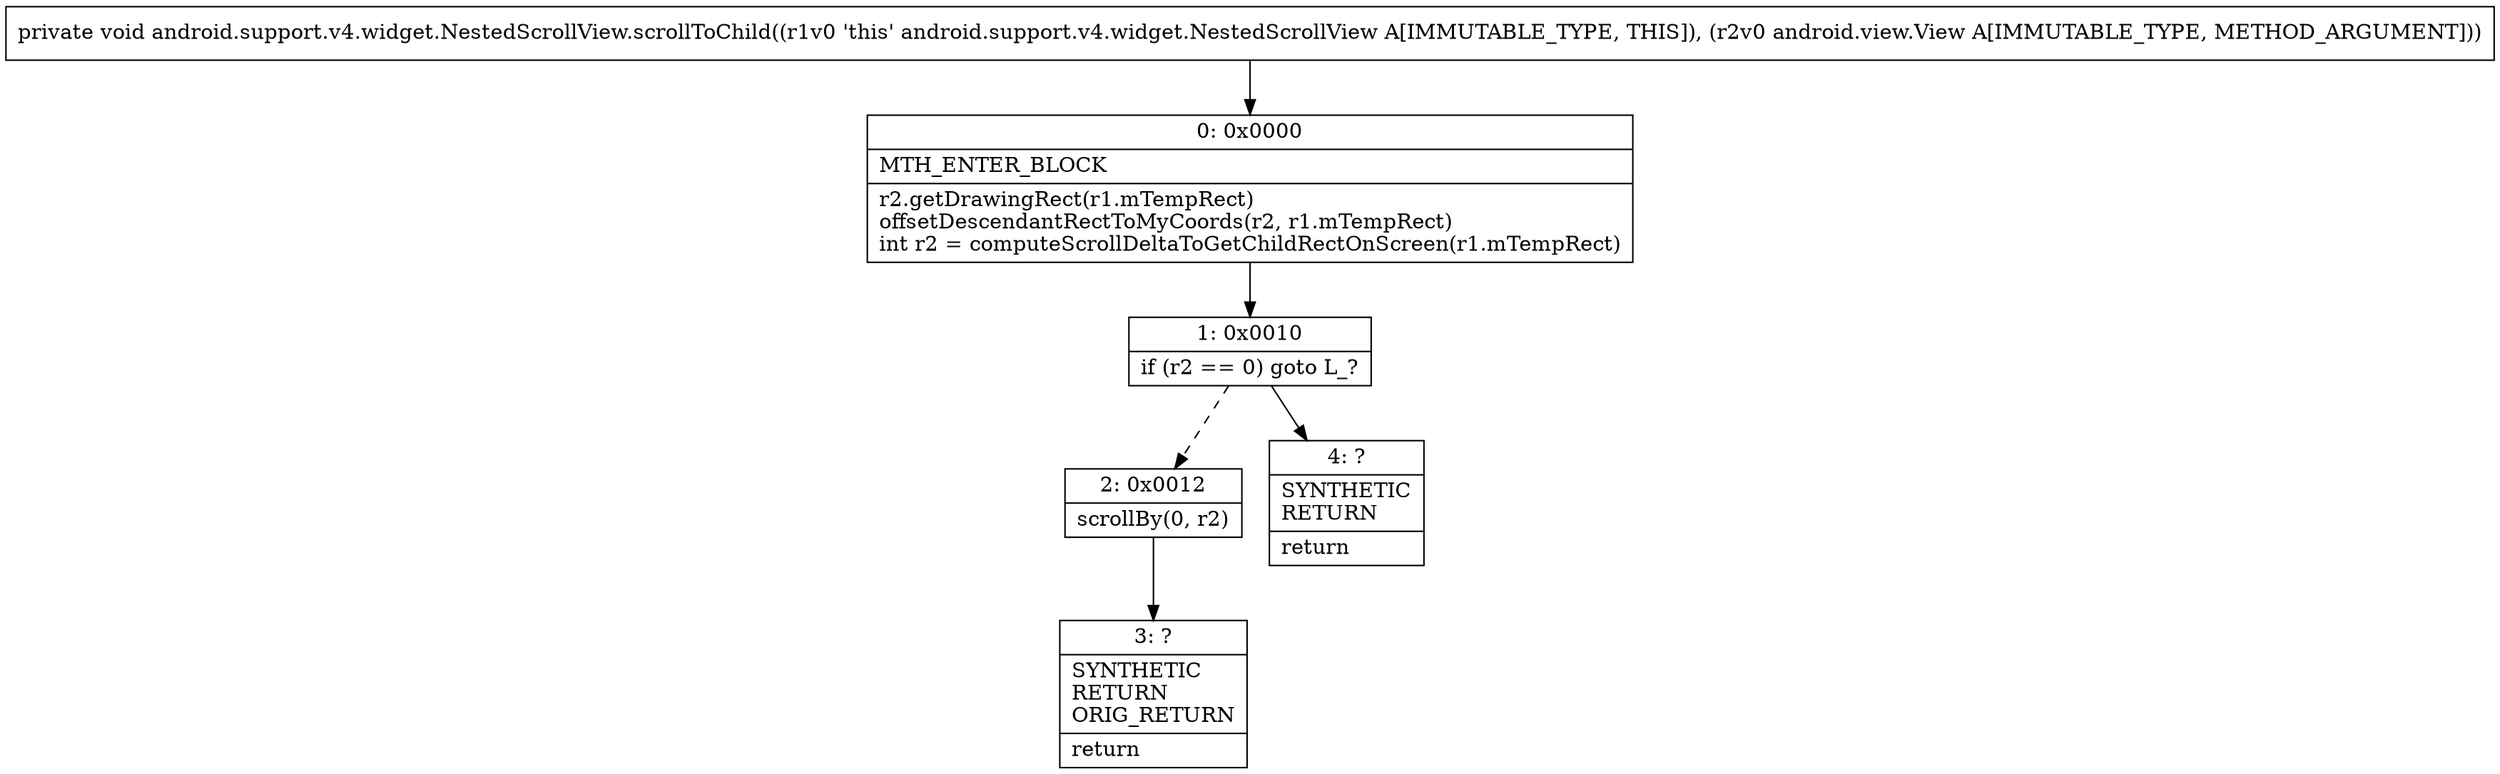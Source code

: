 digraph "CFG forandroid.support.v4.widget.NestedScrollView.scrollToChild(Landroid\/view\/View;)V" {
Node_0 [shape=record,label="{0\:\ 0x0000|MTH_ENTER_BLOCK\l|r2.getDrawingRect(r1.mTempRect)\loffsetDescendantRectToMyCoords(r2, r1.mTempRect)\lint r2 = computeScrollDeltaToGetChildRectOnScreen(r1.mTempRect)\l}"];
Node_1 [shape=record,label="{1\:\ 0x0010|if (r2 == 0) goto L_?\l}"];
Node_2 [shape=record,label="{2\:\ 0x0012|scrollBy(0, r2)\l}"];
Node_3 [shape=record,label="{3\:\ ?|SYNTHETIC\lRETURN\lORIG_RETURN\l|return\l}"];
Node_4 [shape=record,label="{4\:\ ?|SYNTHETIC\lRETURN\l|return\l}"];
MethodNode[shape=record,label="{private void android.support.v4.widget.NestedScrollView.scrollToChild((r1v0 'this' android.support.v4.widget.NestedScrollView A[IMMUTABLE_TYPE, THIS]), (r2v0 android.view.View A[IMMUTABLE_TYPE, METHOD_ARGUMENT])) }"];
MethodNode -> Node_0;
Node_0 -> Node_1;
Node_1 -> Node_2[style=dashed];
Node_1 -> Node_4;
Node_2 -> Node_3;
}

